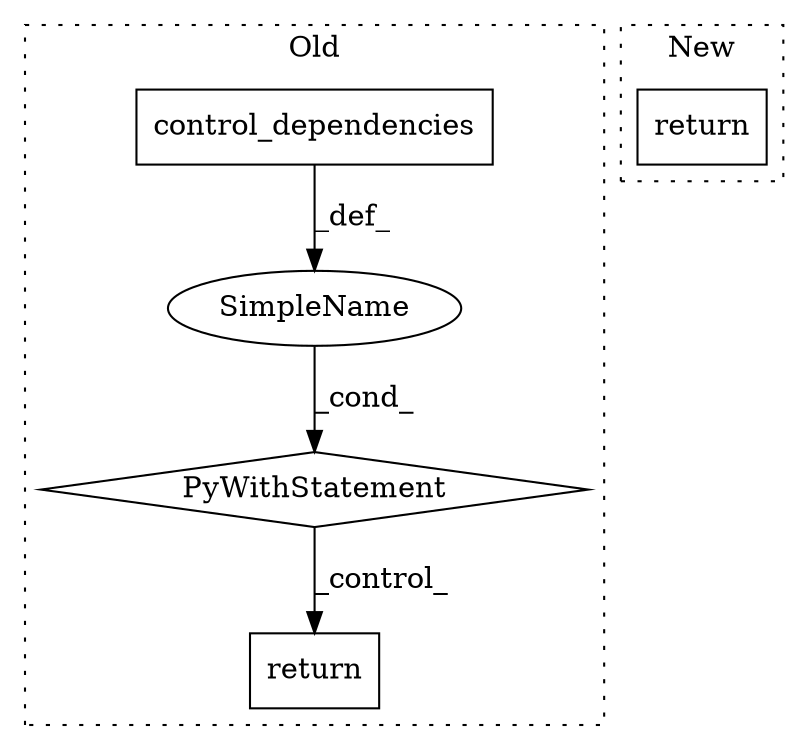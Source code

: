 digraph G {
subgraph cluster0 {
1 [label="control_dependencies" a="32" s="916,998" l="21,1" shape="box"];
3 [label="PyWithStatement" a="104" s="895,999" l="10,2" shape="diamond"];
4 [label="SimpleName" a="42" s="" l="" shape="ellipse"];
5 [label="return" a="41" s="1097" l="7" shape="box"];
label = "Old";
style="dotted";
}
subgraph cluster1 {
2 [label="return" a="41" s="1252" l="7" shape="box"];
label = "New";
style="dotted";
}
1 -> 4 [label="_def_"];
3 -> 5 [label="_control_"];
4 -> 3 [label="_cond_"];
}